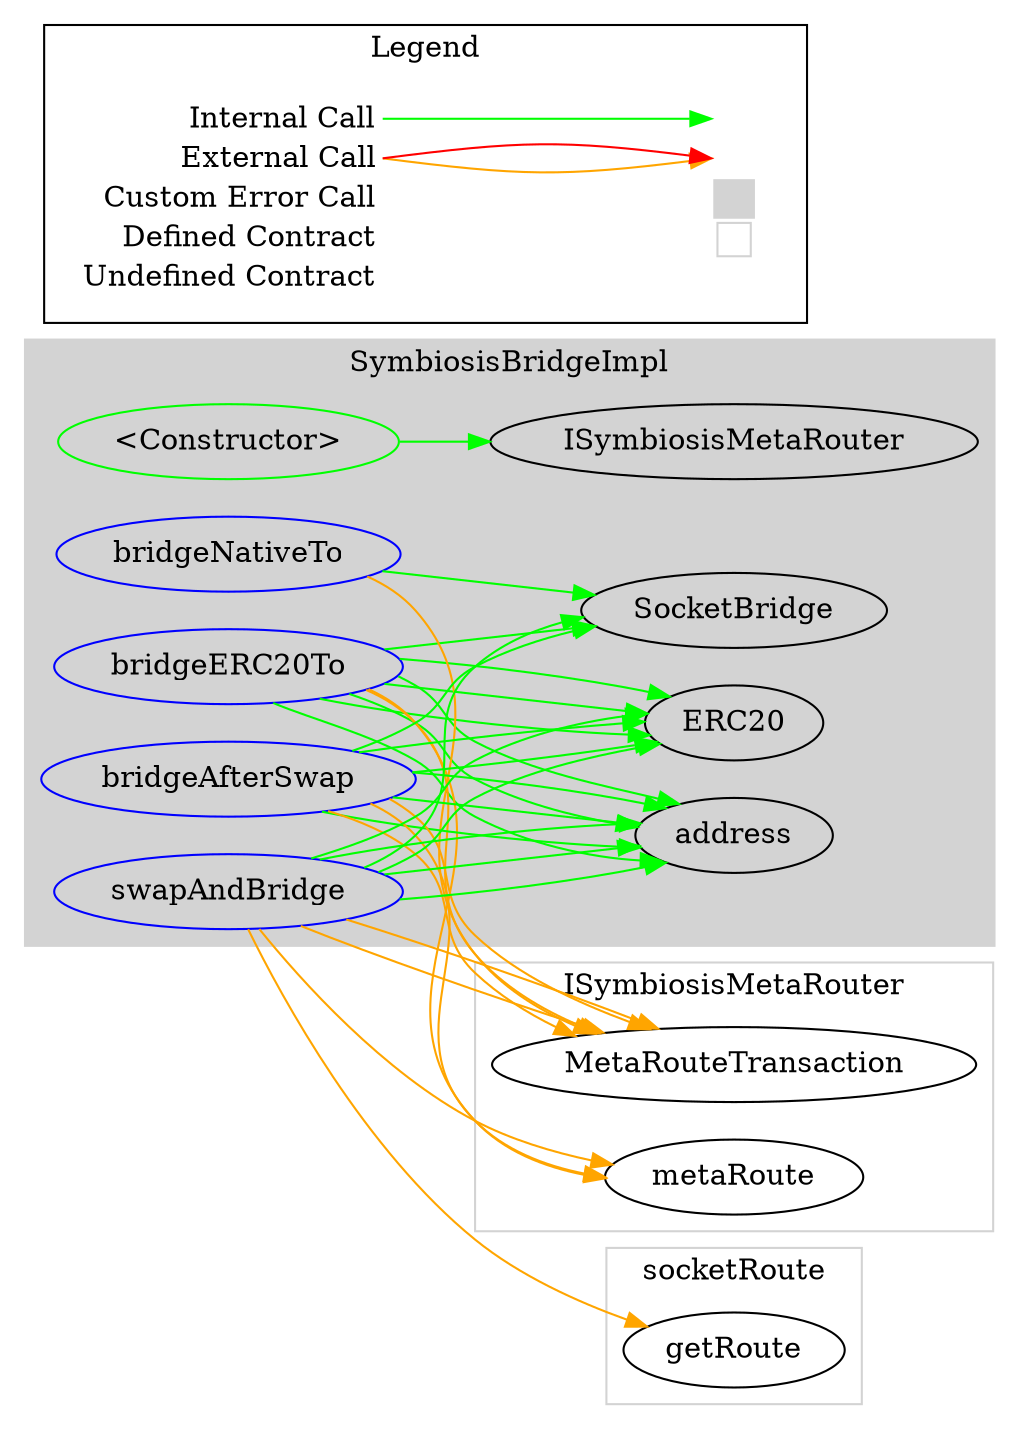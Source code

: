 digraph G {
  graph [ ratio = "auto", page = "100", compound =true ];
subgraph "clusterSymbiosisBridgeImpl" {
  graph [ label = "SymbiosisBridgeImpl", color = "lightgray", style = "filled", bgcolor = "lightgray" ];
  "SymbiosisBridgeImpl.<Constructor>" [ label = "<Constructor>", color = "green" ];
  "SymbiosisBridgeImpl.bridgeERC20To" [ label = "bridgeERC20To", color = "blue" ];
  "SymbiosisBridgeImpl.bridgeNativeTo" [ label = "bridgeNativeTo", color = "blue" ];
  "SymbiosisBridgeImpl.bridgeAfterSwap" [ label = "bridgeAfterSwap", color = "blue" ];
  "SymbiosisBridgeImpl.swapAndBridge" [ label = "swapAndBridge", color = "blue" ];
  "SymbiosisBridgeImpl.ISymbiosisMetaRouter" [ label = "ISymbiosisMetaRouter" ];
  "SymbiosisBridgeImpl.ERC20" [ label = "ERC20" ];
  "SymbiosisBridgeImpl.address" [ label = "address" ];
  "SymbiosisBridgeImpl.SocketBridge" [ label = "SocketBridge" ];
}

subgraph "clusterISymbiosisMetaRouter" {
  graph [ label = "ISymbiosisMetaRouter", color = "lightgray" ];
  "ISymbiosisMetaRouter.metaRoute" [ label = "metaRoute" ];
  "ISymbiosisMetaRouter.MetaRouteTransaction" [ label = "MetaRouteTransaction" ];
}

subgraph "clustersocketRoute" {
  graph [ label = "socketRoute", color = "lightgray" ];
  "socketRoute.getRoute" [ label = "getRoute" ];
}

  "SymbiosisBridgeImpl.<Constructor>";
  "SymbiosisBridgeImpl.ISymbiosisMetaRouter";
  "SymbiosisBridgeImpl.bridgeERC20To";
  "SymbiosisBridgeImpl.ERC20";
  "SymbiosisBridgeImpl.address";
  "ISymbiosisMetaRouter.metaRoute";
  "ISymbiosisMetaRouter.MetaRouteTransaction";
  "SymbiosisBridgeImpl.SocketBridge";
  "SymbiosisBridgeImpl.bridgeNativeTo";
  "SymbiosisBridgeImpl.bridgeAfterSwap";
  "SymbiosisBridgeImpl.swapAndBridge";
  "socketRoute.getRoute";
  "SymbiosisBridgeImpl.<Constructor>" -> "SymbiosisBridgeImpl.ISymbiosisMetaRouter" [ color = "green" ];
  "SymbiosisBridgeImpl.bridgeERC20To" -> "SymbiosisBridgeImpl.ERC20" [ color = "green" ];
  "SymbiosisBridgeImpl.bridgeERC20To" -> "SymbiosisBridgeImpl.ERC20" [ color = "green" ];
  "SymbiosisBridgeImpl.bridgeERC20To" -> "SymbiosisBridgeImpl.address" [ color = "green" ];
  "SymbiosisBridgeImpl.bridgeERC20To" -> "SymbiosisBridgeImpl.address" [ color = "green" ];
  "SymbiosisBridgeImpl.bridgeERC20To" -> "SymbiosisBridgeImpl.ERC20" [ color = "green" ];
  "SymbiosisBridgeImpl.bridgeERC20To" -> "SymbiosisBridgeImpl.address" [ color = "green" ];
  "SymbiosisBridgeImpl.bridgeERC20To" -> "ISymbiosisMetaRouter.metaRoute" [ color = "orange" ];
  "SymbiosisBridgeImpl.bridgeERC20To" -> "ISymbiosisMetaRouter.MetaRouteTransaction" [ color = "orange" ];
  "SymbiosisBridgeImpl.bridgeERC20To" -> "SymbiosisBridgeImpl.SocketBridge" [ color = "green" ];
  "SymbiosisBridgeImpl.bridgeNativeTo" -> "ISymbiosisMetaRouter.MetaRouteTransaction" [ color = "orange" ];
  "SymbiosisBridgeImpl.bridgeNativeTo" -> "SymbiosisBridgeImpl.SocketBridge" [ color = "green" ];
  "SymbiosisBridgeImpl.bridgeAfterSwap" -> "ISymbiosisMetaRouter.MetaRouteTransaction" [ color = "orange" ];
  "SymbiosisBridgeImpl.bridgeAfterSwap" -> "SymbiosisBridgeImpl.ERC20" [ color = "green" ];
  "SymbiosisBridgeImpl.bridgeAfterSwap" -> "SymbiosisBridgeImpl.address" [ color = "green" ];
  "SymbiosisBridgeImpl.bridgeAfterSwap" -> "SymbiosisBridgeImpl.address" [ color = "green" ];
  "SymbiosisBridgeImpl.bridgeAfterSwap" -> "SymbiosisBridgeImpl.ERC20" [ color = "green" ];
  "SymbiosisBridgeImpl.bridgeAfterSwap" -> "SymbiosisBridgeImpl.address" [ color = "green" ];
  "SymbiosisBridgeImpl.bridgeAfterSwap" -> "ISymbiosisMetaRouter.metaRoute" [ color = "orange" ];
  "SymbiosisBridgeImpl.bridgeAfterSwap" -> "ISymbiosisMetaRouter.MetaRouteTransaction" [ color = "orange" ];
  "SymbiosisBridgeImpl.bridgeAfterSwap" -> "SymbiosisBridgeImpl.SocketBridge" [ color = "green" ];
  "SymbiosisBridgeImpl.swapAndBridge" -> "socketRoute.getRoute" [ color = "orange" ];
  "SymbiosisBridgeImpl.swapAndBridge" -> "ISymbiosisMetaRouter.MetaRouteTransaction" [ color = "orange" ];
  "SymbiosisBridgeImpl.swapAndBridge" -> "SymbiosisBridgeImpl.ERC20" [ color = "green" ];
  "SymbiosisBridgeImpl.swapAndBridge" -> "SymbiosisBridgeImpl.address" [ color = "green" ];
  "SymbiosisBridgeImpl.swapAndBridge" -> "SymbiosisBridgeImpl.address" [ color = "green" ];
  "SymbiosisBridgeImpl.swapAndBridge" -> "SymbiosisBridgeImpl.ERC20" [ color = "green" ];
  "SymbiosisBridgeImpl.swapAndBridge" -> "SymbiosisBridgeImpl.address" [ color = "green" ];
  "SymbiosisBridgeImpl.swapAndBridge" -> "ISymbiosisMetaRouter.metaRoute" [ color = "orange" ];
  "SymbiosisBridgeImpl.swapAndBridge" -> "ISymbiosisMetaRouter.MetaRouteTransaction" [ color = "orange" ];
  "SymbiosisBridgeImpl.swapAndBridge" -> "SymbiosisBridgeImpl.SocketBridge" [ color = "green" ];


rankdir=LR
node [shape=plaintext]
subgraph cluster_01 { 
label = "Legend";
key [label=<<table border="0" cellpadding="2" cellspacing="0" cellborder="0">
  <tr><td align="right" port="i1">Internal Call</td></tr>
  <tr><td align="right" port="i2">External Call</td></tr>
  <tr><td align="right" port="i2">Custom Error Call</td></tr>
  <tr><td align="right" port="i3">Defined Contract</td></tr>
  <tr><td align="right" port="i4">Undefined Contract</td></tr>
  </table>>]
key2 [label=<<table border="0" cellpadding="2" cellspacing="0" cellborder="0">
  <tr><td port="i1">&nbsp;&nbsp;&nbsp;</td></tr>
  <tr><td port="i2">&nbsp;&nbsp;&nbsp;</td></tr>
  <tr><td port="i3" bgcolor="lightgray">&nbsp;&nbsp;&nbsp;</td></tr>
  <tr><td port="i4">
    <table border="1" cellborder="0" cellspacing="0" cellpadding="7" color="lightgray">
      <tr>
       <td></td>
      </tr>
     </table>
  </td></tr>
  </table>>]
key:i1:e -> key2:i1:w [color="green"]
key:i2:e -> key2:i2:w [color="orange"]
key:i2:e -> key2:i2:w [color="red"]
}
}

